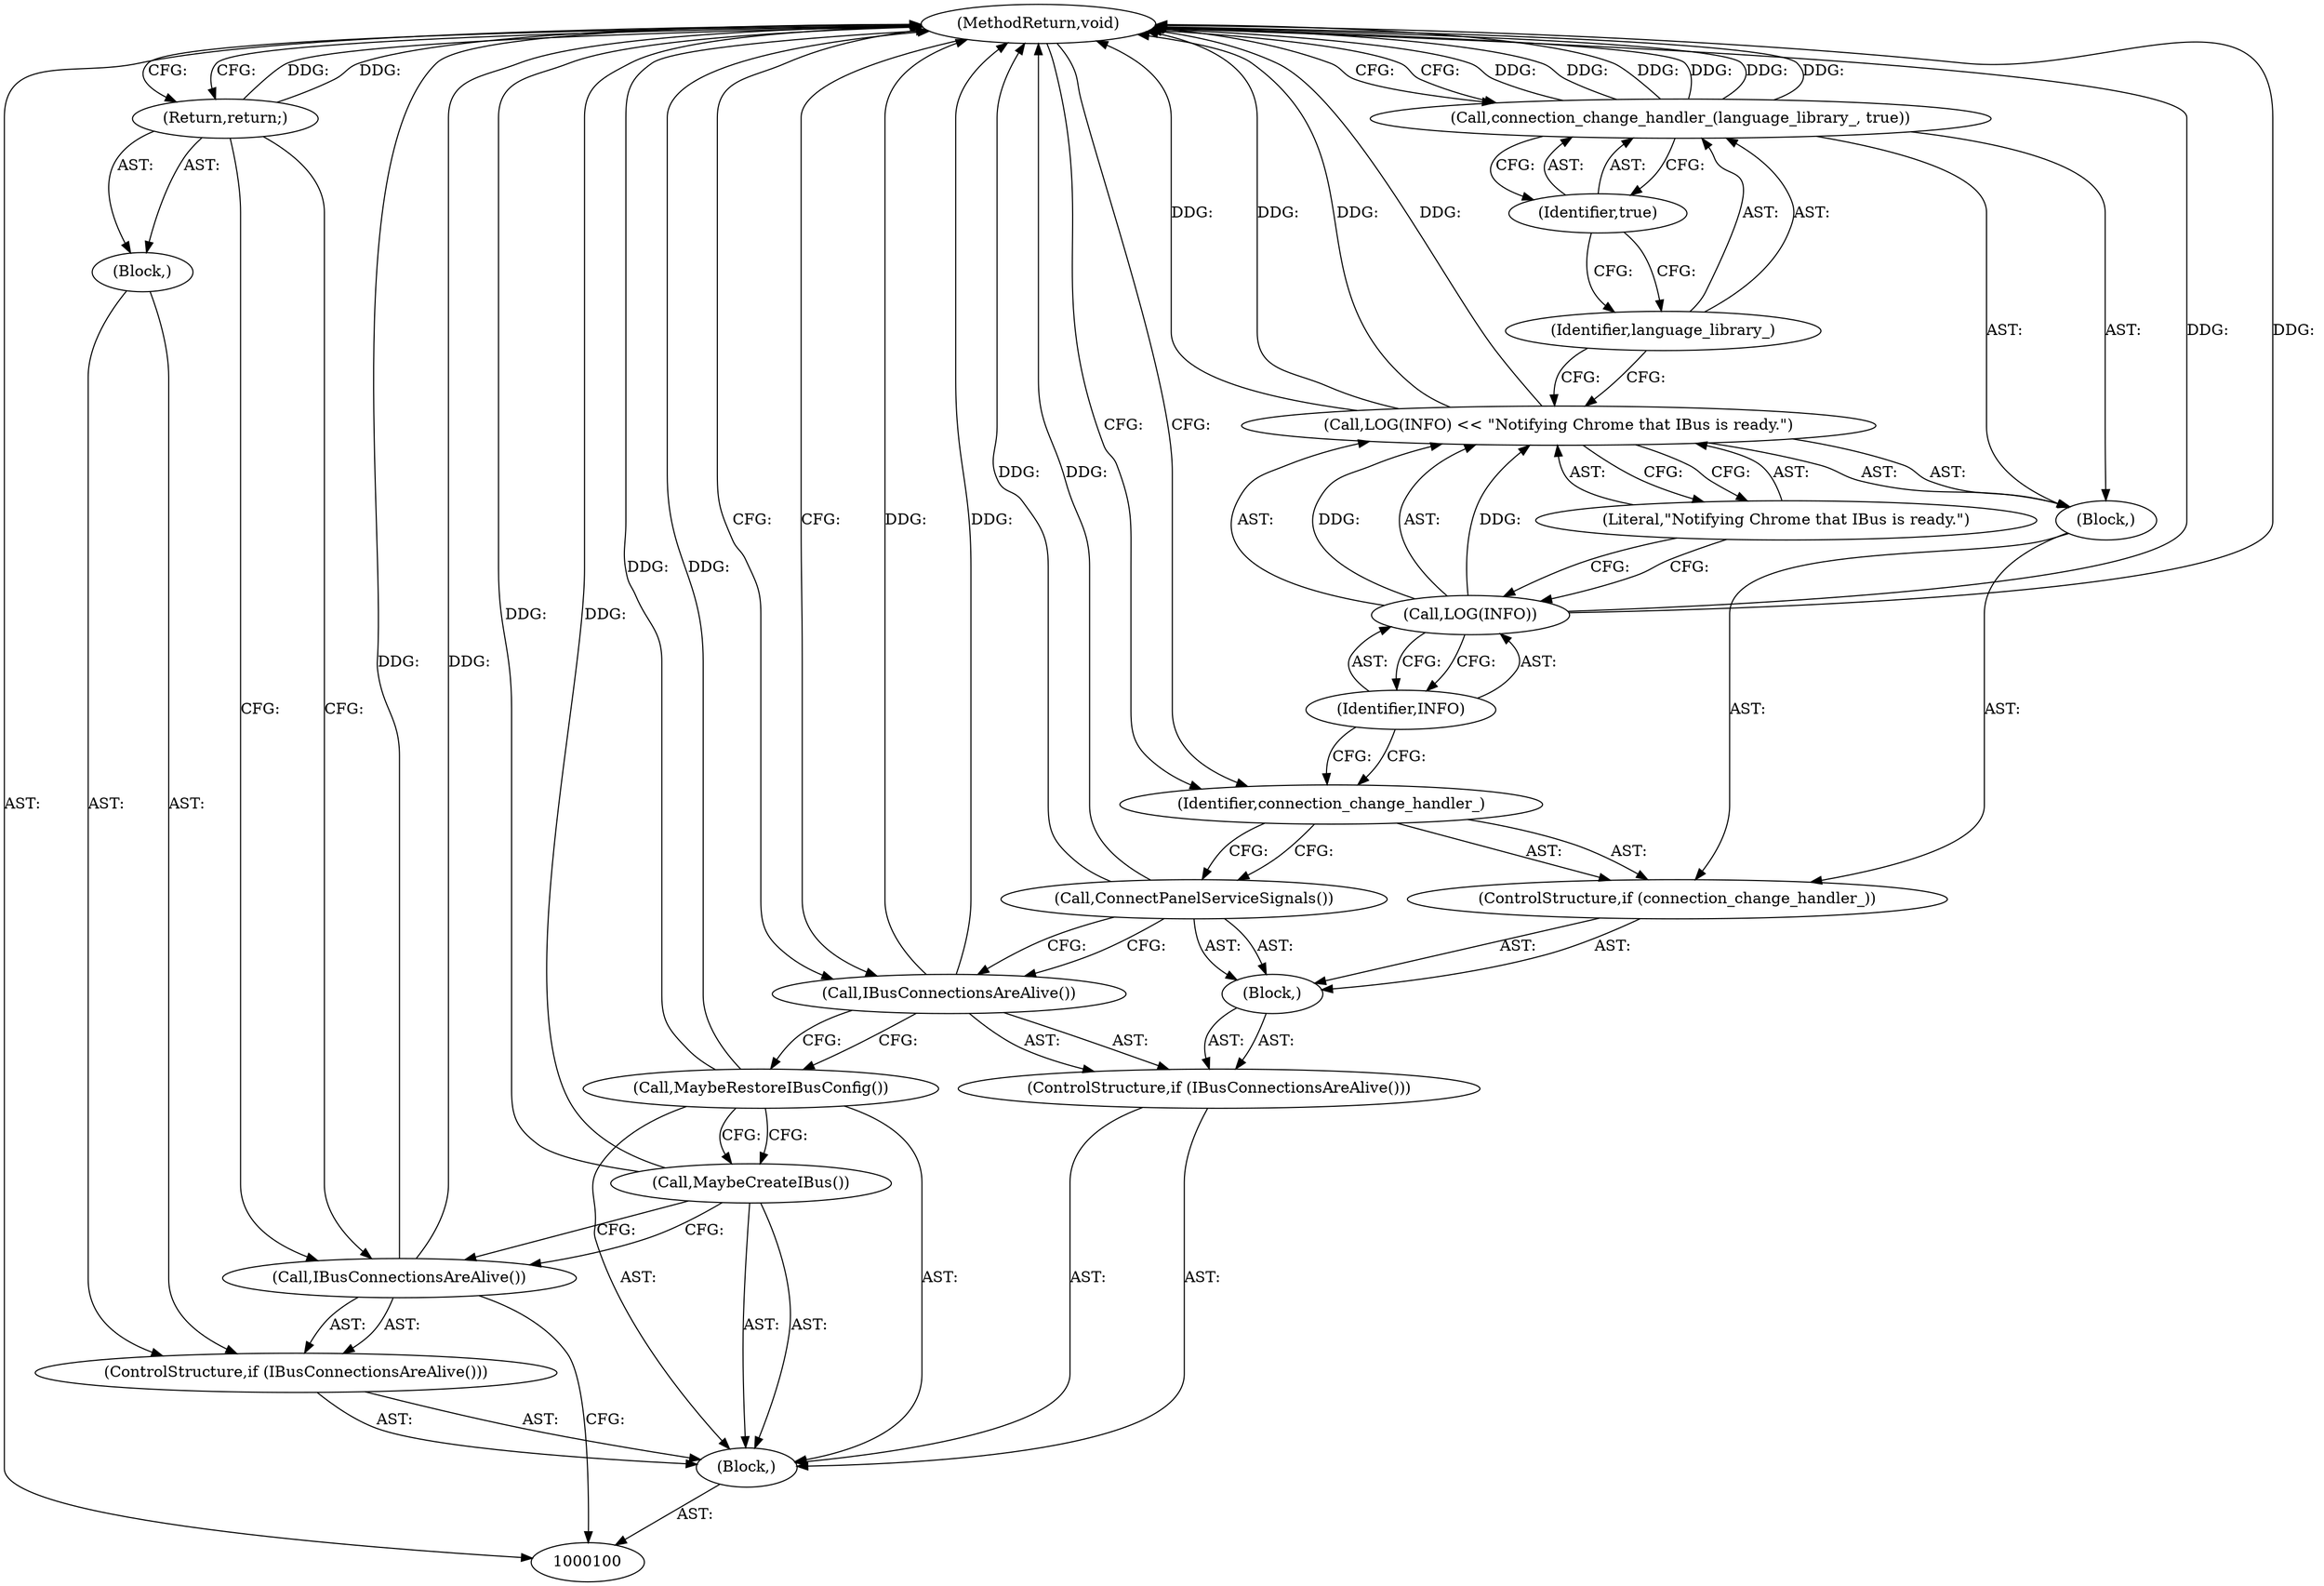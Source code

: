 digraph "1_Chrome_dc7b094a338c6c521f918f478e993f0f74bbea0d_66" {
"1000122" [label="(MethodReturn,void)"];
"1000101" [label="(Block,)"];
"1000117" [label="(Identifier,INFO)"];
"1000118" [label="(Literal,\"Notifying Chrome that IBus is ready.\")"];
"1000115" [label="(Call,LOG(INFO) << \"Notifying Chrome that IBus is ready.\")"];
"1000116" [label="(Call,LOG(INFO))"];
"1000120" [label="(Identifier,language_library_)"];
"1000121" [label="(Identifier,true)"];
"1000119" [label="(Call,connection_change_handler_(language_library_, true))"];
"1000104" [label="(Block,)"];
"1000102" [label="(ControlStructure,if (IBusConnectionsAreAlive()))"];
"1000103" [label="(Call,IBusConnectionsAreAlive())"];
"1000105" [label="(Return,return;)"];
"1000106" [label="(Call,MaybeCreateIBus())"];
"1000107" [label="(Call,MaybeRestoreIBusConfig())"];
"1000110" [label="(Block,)"];
"1000108" [label="(ControlStructure,if (IBusConnectionsAreAlive()))"];
"1000109" [label="(Call,IBusConnectionsAreAlive())"];
"1000111" [label="(Call,ConnectPanelServiceSignals())"];
"1000113" [label="(Identifier,connection_change_handler_)"];
"1000114" [label="(Block,)"];
"1000112" [label="(ControlStructure,if (connection_change_handler_))"];
"1000122" -> "1000100"  [label="AST: "];
"1000122" -> "1000105"  [label="CFG: "];
"1000122" -> "1000119"  [label="CFG: "];
"1000122" -> "1000113"  [label="CFG: "];
"1000122" -> "1000109"  [label="CFG: "];
"1000116" -> "1000122"  [label="DDG: "];
"1000107" -> "1000122"  [label="DDG: "];
"1000103" -> "1000122"  [label="DDG: "];
"1000119" -> "1000122"  [label="DDG: "];
"1000119" -> "1000122"  [label="DDG: "];
"1000119" -> "1000122"  [label="DDG: "];
"1000115" -> "1000122"  [label="DDG: "];
"1000115" -> "1000122"  [label="DDG: "];
"1000111" -> "1000122"  [label="DDG: "];
"1000106" -> "1000122"  [label="DDG: "];
"1000109" -> "1000122"  [label="DDG: "];
"1000105" -> "1000122"  [label="DDG: "];
"1000101" -> "1000100"  [label="AST: "];
"1000102" -> "1000101"  [label="AST: "];
"1000106" -> "1000101"  [label="AST: "];
"1000107" -> "1000101"  [label="AST: "];
"1000108" -> "1000101"  [label="AST: "];
"1000117" -> "1000116"  [label="AST: "];
"1000117" -> "1000113"  [label="CFG: "];
"1000116" -> "1000117"  [label="CFG: "];
"1000118" -> "1000115"  [label="AST: "];
"1000118" -> "1000116"  [label="CFG: "];
"1000115" -> "1000118"  [label="CFG: "];
"1000115" -> "1000114"  [label="AST: "];
"1000115" -> "1000118"  [label="CFG: "];
"1000116" -> "1000115"  [label="AST: "];
"1000118" -> "1000115"  [label="AST: "];
"1000120" -> "1000115"  [label="CFG: "];
"1000115" -> "1000122"  [label="DDG: "];
"1000115" -> "1000122"  [label="DDG: "];
"1000116" -> "1000115"  [label="DDG: "];
"1000116" -> "1000115"  [label="AST: "];
"1000116" -> "1000117"  [label="CFG: "];
"1000117" -> "1000116"  [label="AST: "];
"1000118" -> "1000116"  [label="CFG: "];
"1000116" -> "1000122"  [label="DDG: "];
"1000116" -> "1000115"  [label="DDG: "];
"1000120" -> "1000119"  [label="AST: "];
"1000120" -> "1000115"  [label="CFG: "];
"1000121" -> "1000120"  [label="CFG: "];
"1000121" -> "1000119"  [label="AST: "];
"1000121" -> "1000120"  [label="CFG: "];
"1000119" -> "1000121"  [label="CFG: "];
"1000119" -> "1000114"  [label="AST: "];
"1000119" -> "1000121"  [label="CFG: "];
"1000120" -> "1000119"  [label="AST: "];
"1000121" -> "1000119"  [label="AST: "];
"1000122" -> "1000119"  [label="CFG: "];
"1000119" -> "1000122"  [label="DDG: "];
"1000119" -> "1000122"  [label="DDG: "];
"1000119" -> "1000122"  [label="DDG: "];
"1000104" -> "1000102"  [label="AST: "];
"1000105" -> "1000104"  [label="AST: "];
"1000102" -> "1000101"  [label="AST: "];
"1000103" -> "1000102"  [label="AST: "];
"1000104" -> "1000102"  [label="AST: "];
"1000103" -> "1000102"  [label="AST: "];
"1000103" -> "1000100"  [label="CFG: "];
"1000105" -> "1000103"  [label="CFG: "];
"1000106" -> "1000103"  [label="CFG: "];
"1000103" -> "1000122"  [label="DDG: "];
"1000105" -> "1000104"  [label="AST: "];
"1000105" -> "1000103"  [label="CFG: "];
"1000122" -> "1000105"  [label="CFG: "];
"1000105" -> "1000122"  [label="DDG: "];
"1000106" -> "1000101"  [label="AST: "];
"1000106" -> "1000103"  [label="CFG: "];
"1000107" -> "1000106"  [label="CFG: "];
"1000106" -> "1000122"  [label="DDG: "];
"1000107" -> "1000101"  [label="AST: "];
"1000107" -> "1000106"  [label="CFG: "];
"1000109" -> "1000107"  [label="CFG: "];
"1000107" -> "1000122"  [label="DDG: "];
"1000110" -> "1000108"  [label="AST: "];
"1000111" -> "1000110"  [label="AST: "];
"1000112" -> "1000110"  [label="AST: "];
"1000108" -> "1000101"  [label="AST: "];
"1000109" -> "1000108"  [label="AST: "];
"1000110" -> "1000108"  [label="AST: "];
"1000109" -> "1000108"  [label="AST: "];
"1000109" -> "1000107"  [label="CFG: "];
"1000111" -> "1000109"  [label="CFG: "];
"1000122" -> "1000109"  [label="CFG: "];
"1000109" -> "1000122"  [label="DDG: "];
"1000111" -> "1000110"  [label="AST: "];
"1000111" -> "1000109"  [label="CFG: "];
"1000113" -> "1000111"  [label="CFG: "];
"1000111" -> "1000122"  [label="DDG: "];
"1000113" -> "1000112"  [label="AST: "];
"1000113" -> "1000111"  [label="CFG: "];
"1000117" -> "1000113"  [label="CFG: "];
"1000122" -> "1000113"  [label="CFG: "];
"1000114" -> "1000112"  [label="AST: "];
"1000115" -> "1000114"  [label="AST: "];
"1000119" -> "1000114"  [label="AST: "];
"1000112" -> "1000110"  [label="AST: "];
"1000113" -> "1000112"  [label="AST: "];
"1000114" -> "1000112"  [label="AST: "];
}
